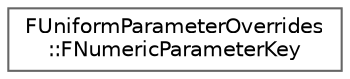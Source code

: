digraph "Graphical Class Hierarchy"
{
 // INTERACTIVE_SVG=YES
 // LATEX_PDF_SIZE
  bgcolor="transparent";
  edge [fontname=Helvetica,fontsize=10,labelfontname=Helvetica,labelfontsize=10];
  node [fontname=Helvetica,fontsize=10,shape=box,height=0.2,width=0.4];
  rankdir="LR";
  Node0 [id="Node000000",label="FUniformParameterOverrides\l::FNumericParameterKey",height=0.2,width=0.4,color="grey40", fillcolor="white", style="filled",URL="$dd/d1d/structFUniformParameterOverrides_1_1FNumericParameterKey.html",tooltip=" "];
}
